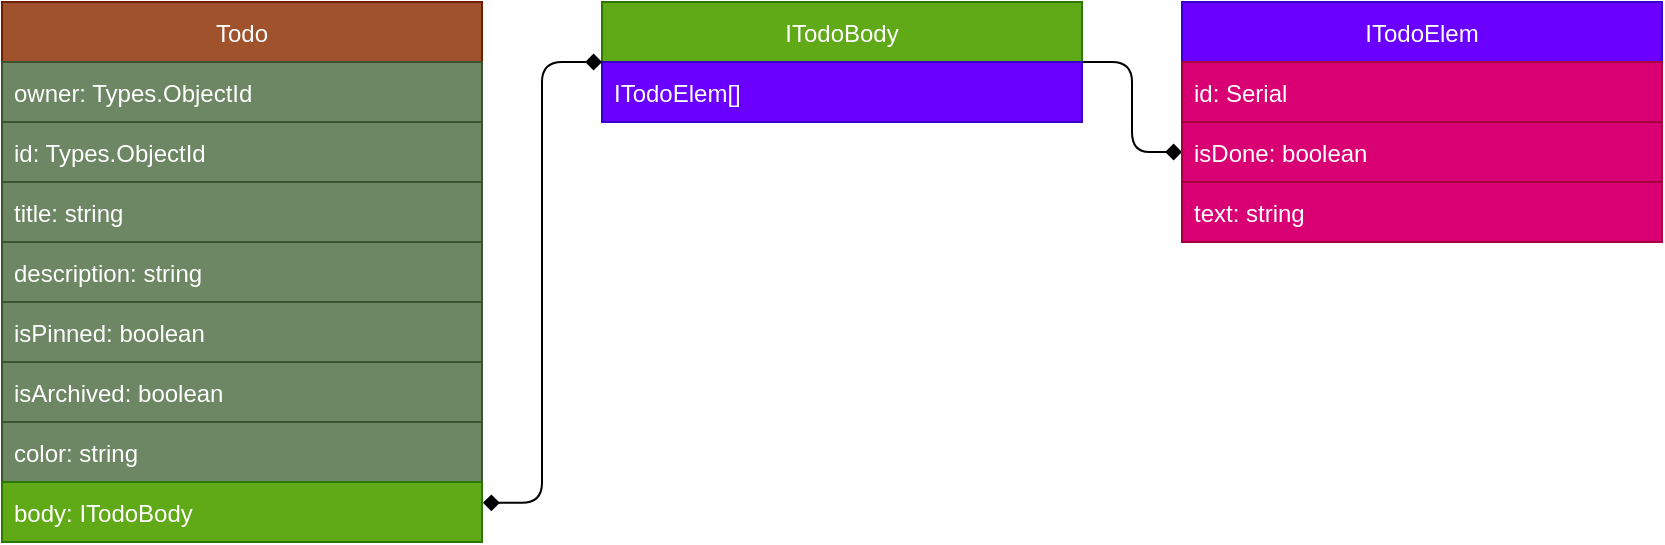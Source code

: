 <mxfile>
    <diagram id="AQi6_54xIyBhFduPqfRF" name="Todo">
        <mxGraphModel dx="727" dy="432" grid="1" gridSize="10" guides="1" tooltips="1" connect="1" arrows="1" fold="1" page="1" pageScale="1" pageWidth="850" pageHeight="1100" math="0" shadow="0">
            <root>
                <mxCell id="0"/>
                <mxCell id="1" parent="0"/>
                <mxCell id="3" value="Todo" style="swimlane;fontStyle=0;childLayout=stackLayout;horizontal=1;startSize=30;horizontalStack=0;resizeParent=1;resizeParentMax=0;resizeLast=0;collapsible=1;marginBottom=0;fillColor=#a0522d;fontColor=#ffffff;strokeColor=#6D1F00;" parent="1" vertex="1">
                    <mxGeometry width="240" height="270" as="geometry"/>
                </mxCell>
                <mxCell id="4" value="owner: Types.ObjectId" style="text;strokeColor=#3A5431;fillColor=#6d8764;align=left;verticalAlign=middle;spacingLeft=4;spacingRight=4;overflow=hidden;points=[[0,0.5],[1,0.5]];portConstraint=eastwest;rotatable=0;fontColor=#ffffff;" parent="3" vertex="1">
                    <mxGeometry y="30" width="240" height="30" as="geometry"/>
                </mxCell>
                <mxCell id="5" value="id: Types.ObjectId" style="text;strokeColor=#3A5431;fillColor=#6d8764;align=left;verticalAlign=middle;spacingLeft=4;spacingRight=4;overflow=hidden;points=[[0,0.5],[1,0.5]];portConstraint=eastwest;rotatable=0;fontColor=#ffffff;" parent="3" vertex="1">
                    <mxGeometry y="60" width="240" height="30" as="geometry"/>
                </mxCell>
                <mxCell id="32" value="title: string" style="text;strokeColor=#3A5431;fillColor=#6d8764;align=left;verticalAlign=middle;spacingLeft=4;spacingRight=4;overflow=hidden;points=[[0,0.5],[1,0.5]];portConstraint=eastwest;rotatable=0;fontColor=#ffffff;" parent="3" vertex="1">
                    <mxGeometry y="90" width="240" height="30" as="geometry"/>
                </mxCell>
                <mxCell id="6" value="description: string" style="text;strokeColor=#3A5431;fillColor=#6d8764;align=left;verticalAlign=middle;spacingLeft=4;spacingRight=4;overflow=hidden;points=[[0,0.5],[1,0.5]];portConstraint=eastwest;rotatable=0;fontColor=#ffffff;" parent="3" vertex="1">
                    <mxGeometry y="120" width="240" height="30" as="geometry"/>
                </mxCell>
                <mxCell id="37" value="isPinned: boolean" style="text;strokeColor=#3A5431;fillColor=#6d8764;align=left;verticalAlign=middle;spacingLeft=4;spacingRight=4;overflow=hidden;points=[[0,0.5],[1,0.5]];portConstraint=eastwest;rotatable=0;fontColor=#ffffff;" vertex="1" parent="3">
                    <mxGeometry y="150" width="240" height="30" as="geometry"/>
                </mxCell>
                <mxCell id="38" value="isArchived: boolean" style="text;strokeColor=#3A5431;fillColor=#6d8764;align=left;verticalAlign=middle;spacingLeft=4;spacingRight=4;overflow=hidden;points=[[0,0.5],[1,0.5]];portConstraint=eastwest;rotatable=0;fontColor=#ffffff;" vertex="1" parent="3">
                    <mxGeometry y="180" width="240" height="30" as="geometry"/>
                </mxCell>
                <mxCell id="39" value="color: string" style="text;strokeColor=#3A5431;fillColor=#6d8764;align=left;verticalAlign=middle;spacingLeft=4;spacingRight=4;overflow=hidden;points=[[0,0.5],[1,0.5]];portConstraint=eastwest;rotatable=0;fontColor=#ffffff;" vertex="1" parent="3">
                    <mxGeometry y="210" width="240" height="30" as="geometry"/>
                </mxCell>
                <mxCell id="14" value="body: ITodoBody" style="text;align=left;verticalAlign=middle;spacingLeft=4;spacingRight=4;overflow=hidden;points=[[0,0.5],[1,0.5]];portConstraint=eastwest;rotatable=0;fillColor=#60a917;fontColor=#ffffff;strokeColor=#2D7600;" parent="3" vertex="1">
                    <mxGeometry y="240" width="240" height="30" as="geometry"/>
                </mxCell>
                <mxCell id="24" value="" style="edgeStyle=orthogonalEdgeStyle;html=1;endArrow=diamond;endFill=1;exitX=1;exitY=0.5;exitDx=0;exitDy=0;elbow=vertical;entryX=0;entryY=0.5;entryDx=0;entryDy=0;" parent="1" source="15" target="26" edge="1">
                    <mxGeometry relative="1" as="geometry">
                        <mxPoint x="570" y="180" as="targetPoint"/>
                    </mxGeometry>
                </mxCell>
                <mxCell id="15" value="ITodoBody" style="swimlane;fontStyle=0;childLayout=stackLayout;horizontal=1;startSize=30;horizontalStack=0;resizeParent=1;resizeParentMax=0;resizeLast=0;collapsible=1;marginBottom=0;fillColor=#60a917;fontColor=#ffffff;strokeColor=#2D7600;" parent="1" vertex="1">
                    <mxGeometry x="300" width="240" height="60" as="geometry"/>
                </mxCell>
                <mxCell id="19" value="ITodoElem[]" style="text;strokeColor=#3700CC;fillColor=#6a00ff;align=left;verticalAlign=middle;spacingLeft=4;spacingRight=4;overflow=hidden;points=[[0,0.5],[1,0.5]];portConstraint=eastwest;rotatable=0;fontColor=#ffffff;" parent="15" vertex="1">
                    <mxGeometry y="30" width="240" height="30" as="geometry"/>
                </mxCell>
                <mxCell id="21" value="" style="endArrow=diamond;html=1;exitX=1.002;exitY=0.347;exitDx=0;exitDy=0;entryX=0;entryY=0.5;entryDx=0;entryDy=0;endFill=1;exitPerimeter=0;startArrow=diamond;startFill=1;edgeStyle=orthogonalEdgeStyle;" parent="1" source="14" target="15" edge="1">
                    <mxGeometry width="50" height="50" relative="1" as="geometry">
                        <mxPoint x="380" y="140" as="sourcePoint"/>
                        <mxPoint x="425" y="145" as="targetPoint"/>
                    </mxGeometry>
                </mxCell>
                <mxCell id="22" value="ITodoElem" style="swimlane;fontStyle=0;childLayout=stackLayout;horizontal=1;startSize=30;horizontalStack=0;resizeParent=1;resizeParentMax=0;resizeLast=0;collapsible=1;marginBottom=0;fillColor=#6a00ff;fontColor=#ffffff;strokeColor=#3700CC;" parent="1" vertex="1">
                    <mxGeometry x="590" width="240" height="120" as="geometry"/>
                </mxCell>
                <mxCell id="25" value="id: Serial" style="text;strokeColor=#A50040;fillColor=#d80073;align=left;verticalAlign=middle;spacingLeft=4;spacingRight=4;overflow=hidden;points=[[0,0.5],[1,0.5]];portConstraint=eastwest;rotatable=0;fontColor=#ffffff;" parent="22" vertex="1">
                    <mxGeometry y="30" width="240" height="30" as="geometry"/>
                </mxCell>
                <mxCell id="26" value="isDone: boolean" style="text;strokeColor=#A50040;fillColor=#d80073;align=left;verticalAlign=middle;spacingLeft=4;spacingRight=4;overflow=hidden;points=[[0,0.5],[1,0.5]];portConstraint=eastwest;rotatable=0;fontColor=#ffffff;" parent="22" vertex="1">
                    <mxGeometry y="60" width="240" height="30" as="geometry"/>
                </mxCell>
                <mxCell id="36" value="text: string" style="text;strokeColor=#A50040;fillColor=#d80073;align=left;verticalAlign=middle;spacingLeft=4;spacingRight=4;overflow=hidden;points=[[0,0.5],[1,0.5]];portConstraint=eastwest;rotatable=0;fontColor=#ffffff;" vertex="1" parent="22">
                    <mxGeometry y="90" width="240" height="30" as="geometry"/>
                </mxCell>
            </root>
        </mxGraphModel>
    </diagram>
</mxfile>